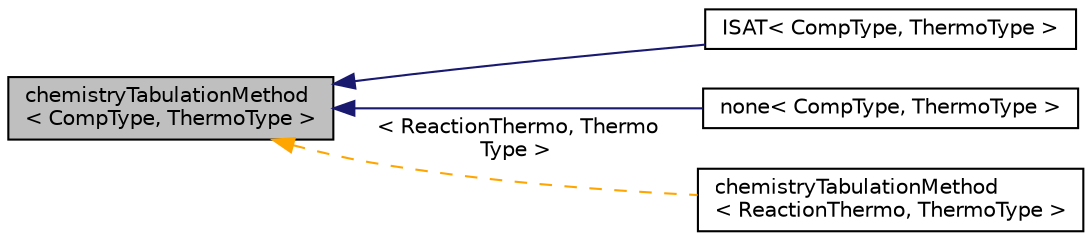 digraph "chemistryTabulationMethod&lt; CompType, ThermoType &gt;"
{
  bgcolor="transparent";
  edge [fontname="Helvetica",fontsize="10",labelfontname="Helvetica",labelfontsize="10"];
  node [fontname="Helvetica",fontsize="10",shape=record];
  rankdir="LR";
  Node1 [label="chemistryTabulationMethod\l\< CompType, ThermoType \>",height=0.2,width=0.4,color="black", fillcolor="grey75", style="filled" fontcolor="black"];
  Node1 -> Node2 [dir="back",color="midnightblue",fontsize="10",style="solid",fontname="Helvetica"];
  Node2 [label="ISAT\< CompType, ThermoType \>",height=0.2,width=0.4,color="black",URL="$classFoam_1_1chemistryTabulationMethods_1_1ISAT.html",tooltip="Implementation of the ISAT (In-situ adaptive tabulation), for chemistry calculation. "];
  Node1 -> Node3 [dir="back",color="midnightblue",fontsize="10",style="solid",fontname="Helvetica"];
  Node3 [label="none\< CompType, ThermoType \>",height=0.2,width=0.4,color="black",URL="$classFoam_1_1chemistryTabulationMethods_1_1none.html"];
  Node1 -> Node4 [dir="back",color="orange",fontsize="10",style="dashed",label=" \< ReactionThermo, Thermo\lType \>" ,fontname="Helvetica"];
  Node4 [label="chemistryTabulationMethod\l\< ReactionThermo, ThermoType \>",height=0.2,width=0.4,color="black",URL="$classFoam_1_1chemistryTabulationMethod.html"];
}
